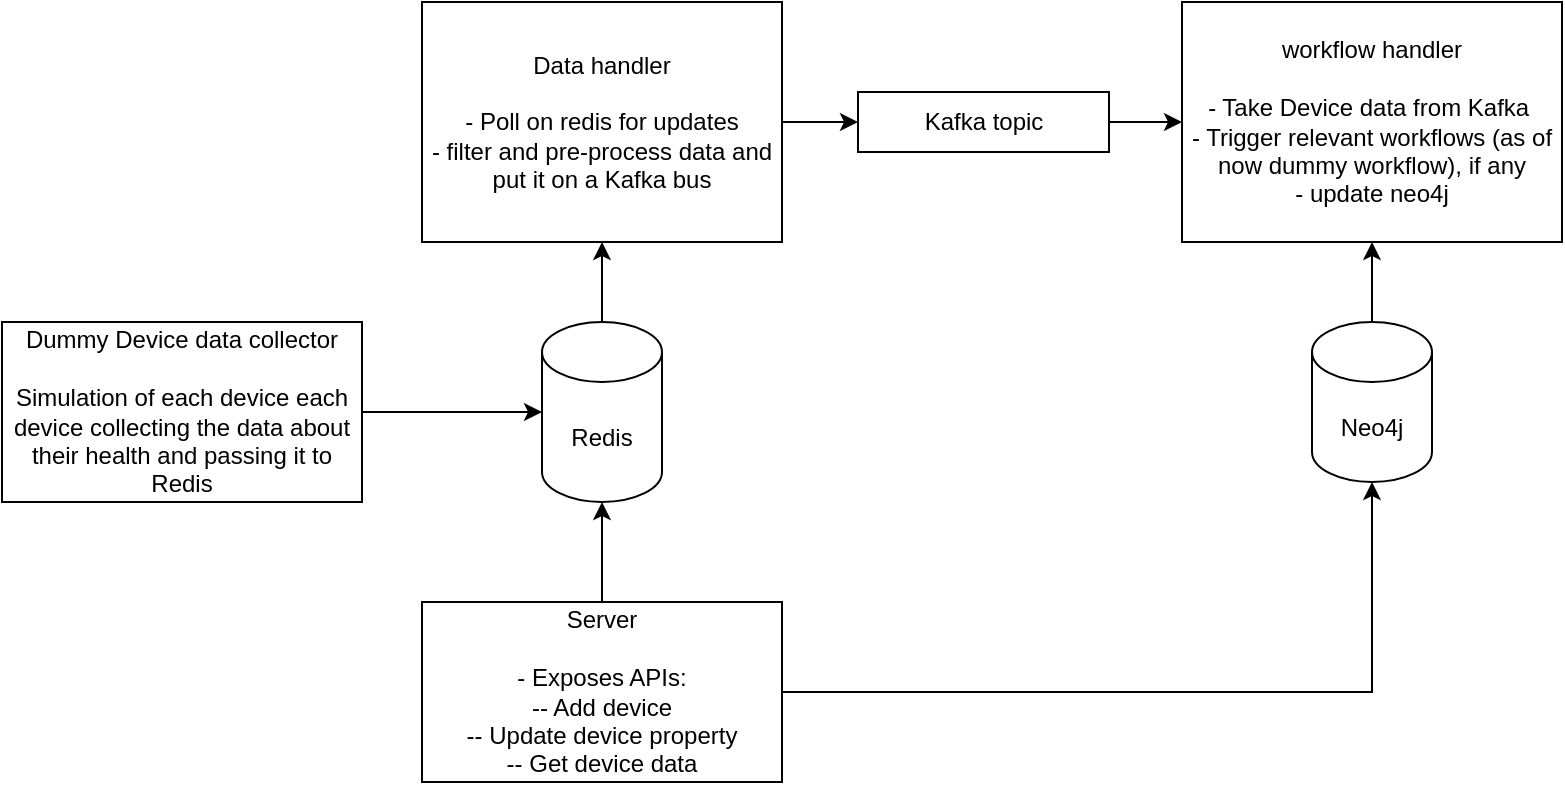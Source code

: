 <mxfile version="14.7.3" type="device"><diagram id="QrKwPebfqrlRRjlTA_VS" name="Page-1"><mxGraphModel dx="1426" dy="825" grid="1" gridSize="10" guides="1" tooltips="1" connect="1" arrows="1" fold="1" page="1" pageScale="1" pageWidth="1169" pageHeight="1654" math="0" shadow="0"><root><mxCell id="0"/><mxCell id="1" parent="0"/><mxCell id="jSYfmaS3esYa7RWExY1P-1" value="Data handler&lt;br&gt;&lt;br&gt;- Poll on redis for updates&lt;br&gt;- filter and pre-process data and put it on a Kafka bus" style="rounded=0;whiteSpace=wrap;html=1;" vertex="1" parent="1"><mxGeometry x="300" y="240" width="180" height="120" as="geometry"/></mxCell><mxCell id="jSYfmaS3esYa7RWExY1P-2" value="workflow handler&lt;br&gt;&lt;br&gt;- Take Device data from Kafka&amp;nbsp;&lt;br&gt;- Trigger relevant workflows (as of now dummy workflow), if any&lt;br&gt;- update neo4j" style="rounded=0;whiteSpace=wrap;html=1;" vertex="1" parent="1"><mxGeometry x="680" y="240" width="190" height="120" as="geometry"/></mxCell><mxCell id="jSYfmaS3esYa7RWExY1P-3" value="Redis" style="shape=cylinder3;whiteSpace=wrap;html=1;boundedLbl=1;backgroundOutline=1;size=15;" vertex="1" parent="1"><mxGeometry x="360" y="400" width="60" height="90" as="geometry"/></mxCell><mxCell id="jSYfmaS3esYa7RWExY1P-8" value="Kafka topic" style="rounded=0;whiteSpace=wrap;html=1;" vertex="1" parent="1"><mxGeometry x="518" y="285" width="125.5" height="30" as="geometry"/></mxCell><mxCell id="jSYfmaS3esYa7RWExY1P-9" value="" style="endArrow=classic;html=1;exitX=1;exitY=0.5;exitDx=0;exitDy=0;entryX=0;entryY=0.5;entryDx=0;entryDy=0;" edge="1" parent="1" source="jSYfmaS3esYa7RWExY1P-1" target="jSYfmaS3esYa7RWExY1P-8"><mxGeometry width="50" height="50" relative="1" as="geometry"><mxPoint x="450" y="450" as="sourcePoint"/><mxPoint x="500" y="400" as="targetPoint"/></mxGeometry></mxCell><mxCell id="jSYfmaS3esYa7RWExY1P-10" value="" style="endArrow=classic;html=1;exitX=1;exitY=0.5;exitDx=0;exitDy=0;entryX=0;entryY=0.5;entryDx=0;entryDy=0;" edge="1" parent="1" source="jSYfmaS3esYa7RWExY1P-8" target="jSYfmaS3esYa7RWExY1P-2"><mxGeometry width="50" height="50" relative="1" as="geometry"><mxPoint x="490" y="310" as="sourcePoint"/><mxPoint x="520" y="310" as="targetPoint"/></mxGeometry></mxCell><mxCell id="jSYfmaS3esYa7RWExY1P-21" style="edgeStyle=orthogonalEdgeStyle;rounded=0;orthogonalLoop=1;jettySize=auto;html=1;exitX=1;exitY=0.5;exitDx=0;exitDy=0;entryX=0.5;entryY=1;entryDx=0;entryDy=0;entryPerimeter=0;" edge="1" parent="1" source="jSYfmaS3esYa7RWExY1P-11" target="jSYfmaS3esYa7RWExY1P-18"><mxGeometry relative="1" as="geometry"/></mxCell><mxCell id="jSYfmaS3esYa7RWExY1P-11" value="Server&lt;br&gt;&lt;br&gt;- Exposes APIs:&lt;br&gt;-- Add device&lt;br&gt;-- Update device property&lt;br&gt;-- Get device data" style="rounded=0;whiteSpace=wrap;html=1;" vertex="1" parent="1"><mxGeometry x="300" y="540" width="180" height="90" as="geometry"/></mxCell><mxCell id="jSYfmaS3esYa7RWExY1P-12" value="" style="endArrow=classic;html=1;exitX=0.5;exitY=0;exitDx=0;exitDy=0;entryX=0.5;entryY=1;entryDx=0;entryDy=0;entryPerimeter=0;" edge="1" parent="1" source="jSYfmaS3esYa7RWExY1P-11" target="jSYfmaS3esYa7RWExY1P-3"><mxGeometry width="50" height="50" relative="1" as="geometry"><mxPoint x="410" y="450" as="sourcePoint"/><mxPoint x="460" y="400" as="targetPoint"/></mxGeometry></mxCell><mxCell id="jSYfmaS3esYa7RWExY1P-17" style="edgeStyle=orthogonalEdgeStyle;rounded=0;orthogonalLoop=1;jettySize=auto;html=1;exitX=1;exitY=0.5;exitDx=0;exitDy=0;entryX=0;entryY=0.5;entryDx=0;entryDy=0;entryPerimeter=0;" edge="1" parent="1" source="jSYfmaS3esYa7RWExY1P-14" target="jSYfmaS3esYa7RWExY1P-3"><mxGeometry relative="1" as="geometry"/></mxCell><mxCell id="jSYfmaS3esYa7RWExY1P-14" value="Dummy Device data collector&lt;br&gt;&lt;br&gt;Simulation of each device each device collecting the data about their health and passing it to Redis" style="rounded=0;whiteSpace=wrap;html=1;" vertex="1" parent="1"><mxGeometry x="90" y="400" width="180" height="90" as="geometry"/></mxCell><mxCell id="jSYfmaS3esYa7RWExY1P-16" value="" style="endArrow=classic;html=1;exitX=0.5;exitY=0;exitDx=0;exitDy=0;entryX=0.5;entryY=1;entryDx=0;entryDy=0;exitPerimeter=0;" edge="1" parent="1" source="jSYfmaS3esYa7RWExY1P-3" target="jSYfmaS3esYa7RWExY1P-1"><mxGeometry width="50" height="50" relative="1" as="geometry"><mxPoint x="400" y="550" as="sourcePoint"/><mxPoint x="400" y="500" as="targetPoint"/></mxGeometry></mxCell><mxCell id="jSYfmaS3esYa7RWExY1P-20" style="edgeStyle=orthogonalEdgeStyle;rounded=0;orthogonalLoop=1;jettySize=auto;html=1;exitX=0.5;exitY=0;exitDx=0;exitDy=0;exitPerimeter=0;entryX=0.5;entryY=1;entryDx=0;entryDy=0;" edge="1" parent="1" source="jSYfmaS3esYa7RWExY1P-18" target="jSYfmaS3esYa7RWExY1P-2"><mxGeometry relative="1" as="geometry"/></mxCell><mxCell id="jSYfmaS3esYa7RWExY1P-18" value="Neo4j" style="shape=cylinder3;whiteSpace=wrap;html=1;boundedLbl=1;backgroundOutline=1;size=15;" vertex="1" parent="1"><mxGeometry x="745" y="400" width="60" height="80" as="geometry"/></mxCell></root></mxGraphModel></diagram></mxfile>